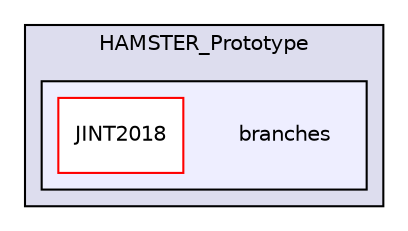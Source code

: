 digraph "M:/Office/!Doutorado/0. RepositorioSVN/HAMSTER_Prototype/branches" {
  compound=true
  node [ fontsize="10", fontname="Helvetica"];
  edge [ labelfontsize="10", labelfontname="Helvetica"];
  subgraph clusterdir_0082229fbb81d6546c7447205b2d1f36 {
    graph [ bgcolor="#ddddee", pencolor="black", label="HAMSTER_Prototype" fontname="Helvetica", fontsize="10", URL="dir_0082229fbb81d6546c7447205b2d1f36.html"]
  subgraph clusterdir_659fafc6305c7d0b7aee97ff4c33cacf {
    graph [ bgcolor="#eeeeff", pencolor="black", label="" URL="dir_659fafc6305c7d0b7aee97ff4c33cacf.html"];
    dir_659fafc6305c7d0b7aee97ff4c33cacf [shape=plaintext label="branches"];
    dir_421ea5b898285498c0aa13d98fdda436 [shape=box label="JINT2018" color="red" fillcolor="white" style="filled" URL="dir_421ea5b898285498c0aa13d98fdda436.html"];
  }
  }
}
